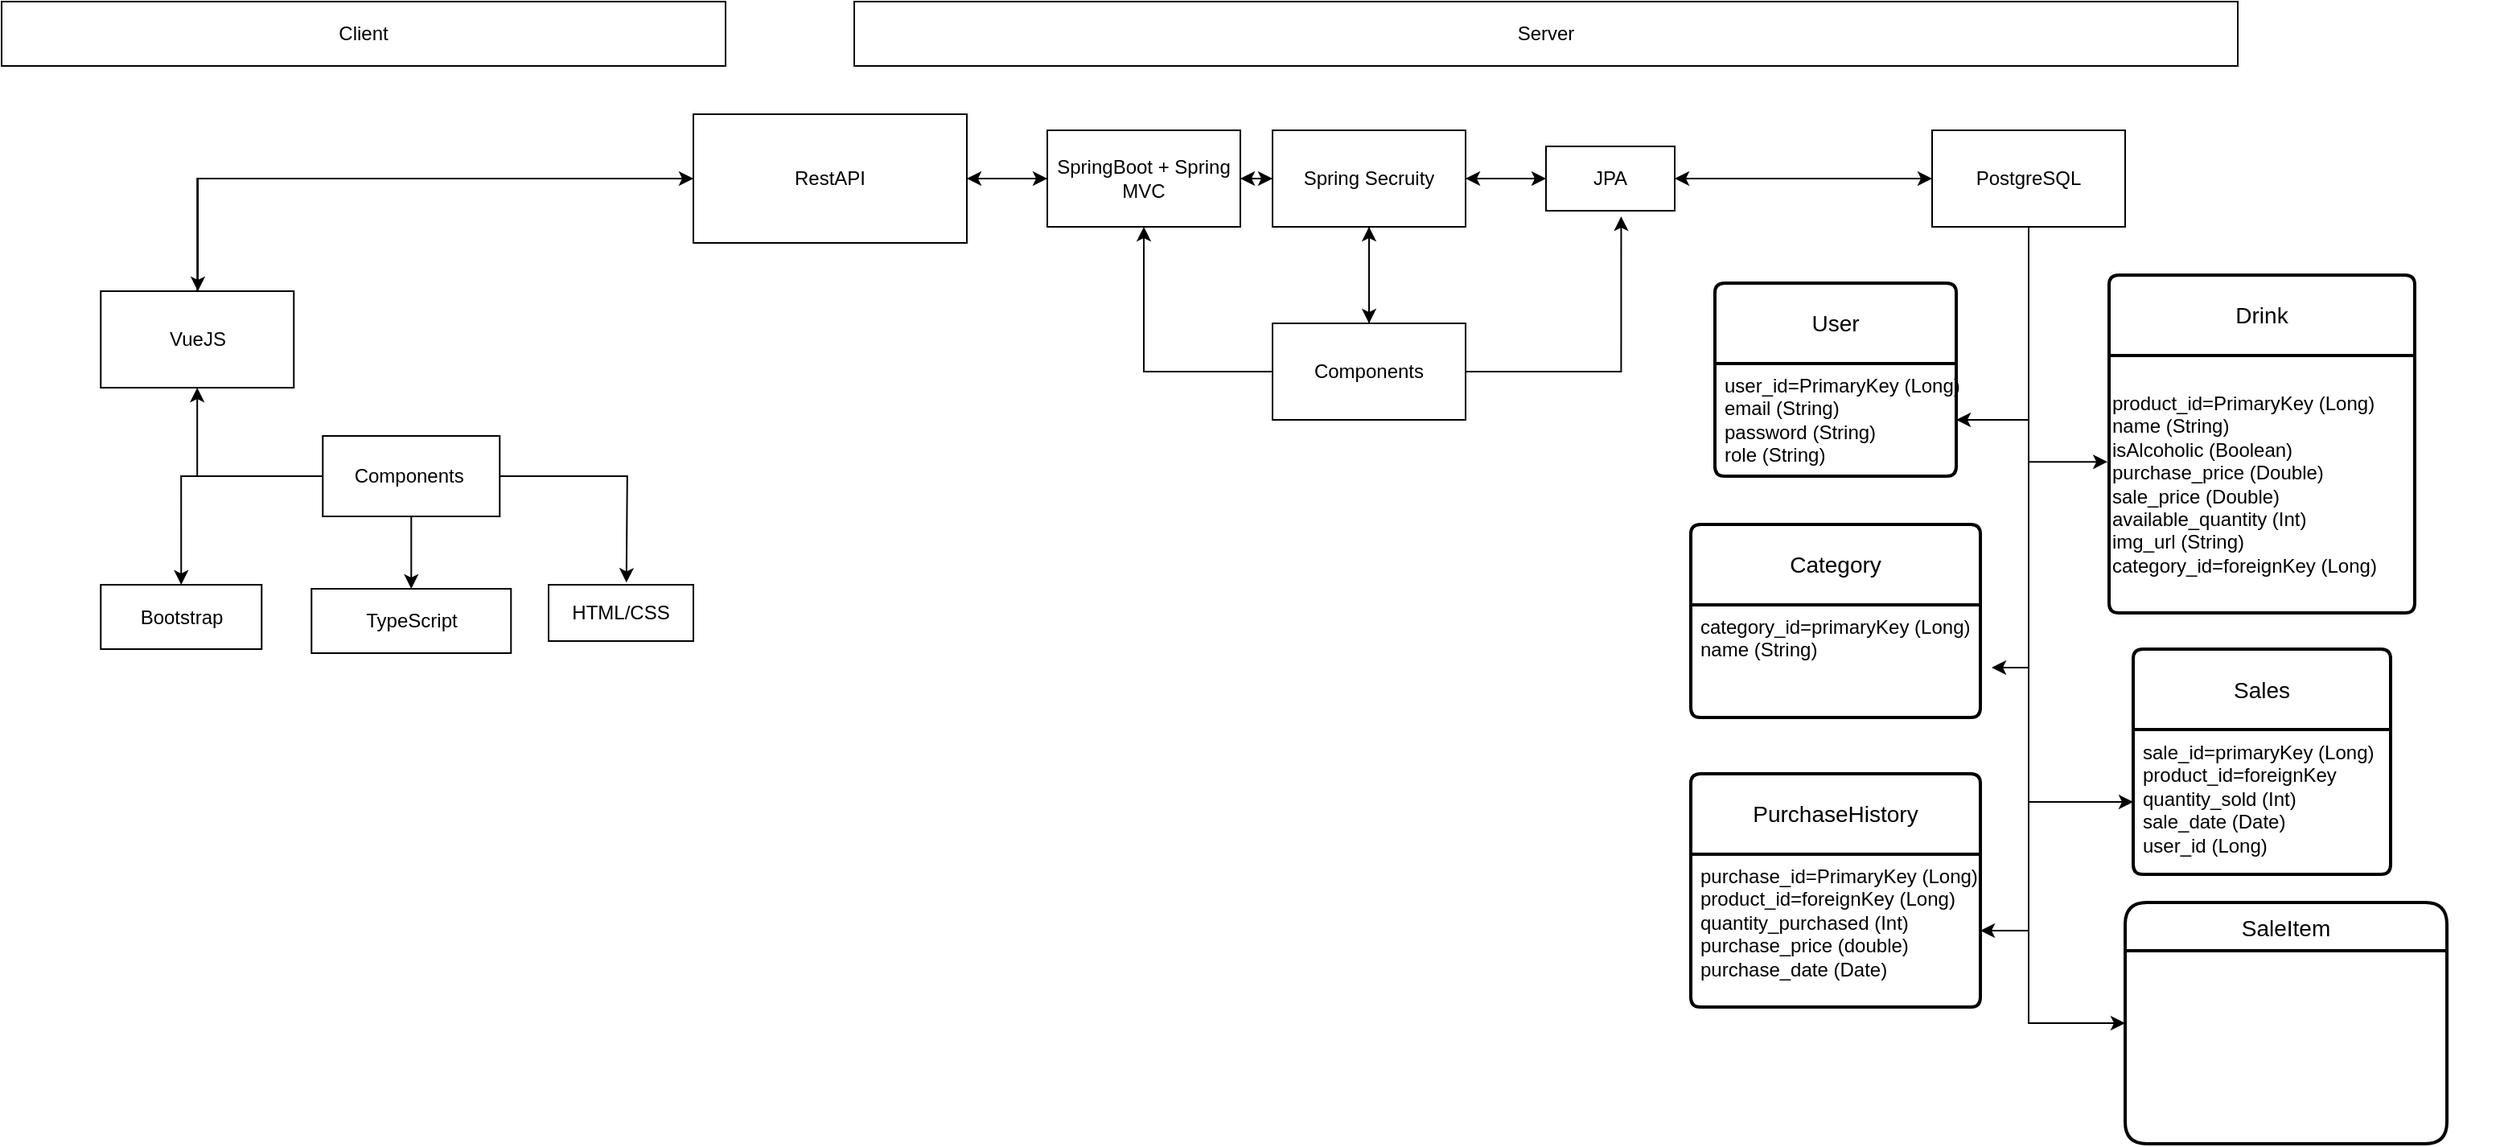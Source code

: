 <mxfile version="20.5.3" type="embed"><diagram name="Seite-1" id="TQNiA3lFw16Ix_GrtYa4"><mxGraphModel dx="2773" dy="706" grid="1" gridSize="10" guides="1" tooltips="1" connect="1" arrows="1" fold="1" page="1" pageScale="1" pageWidth="827" pageHeight="1169" math="0" shadow="0"><root><mxCell id="0"/><mxCell id="1" parent="0"/><mxCell id="8caW-aM3lj9bGC5bDLN5-4" value="Drink" style="swimlane;childLayout=stackLayout;horizontal=1;startSize=50;horizontalStack=0;rounded=1;fontSize=14;fontStyle=0;strokeWidth=2;resizeParent=0;resizeLast=1;shadow=0;dashed=0;align=center;arcSize=4;whiteSpace=wrap;html=1;" parent="1" vertex="1"><mxGeometry x="540" y="230" width="190" height="210" as="geometry"/></mxCell><mxCell id="8caW-aM3lj9bGC5bDLN5-40" value="&lt;div style=&quot;&quot;&gt;product_id=PrimaryKey (Long)&lt;span style=&quot;background-color: initial; white-space-collapse: preserve;&quot;&gt;&#9;&lt;/span&gt;&lt;span style=&quot;background-color: initial; white-space-collapse: preserve;&quot;&gt;&#9;&lt;/span&gt;&lt;span style=&quot;background-color: initial; white-space-collapse: preserve;&quot;&gt;&#9;&lt;/span&gt;&lt;/div&gt;&lt;div style=&quot;&quot;&gt;&lt;span style=&quot;background-color: initial;&quot;&gt;name (String)&lt;/span&gt;&lt;/div&gt;&lt;div style=&quot;&quot;&gt;&lt;span style=&quot;background-color: initial;&quot;&gt;isAlcoholic (Boolean)&lt;/span&gt;&lt;br&gt;&lt;/div&gt;&lt;div style=&quot;&quot;&gt;&lt;span style=&quot;background-color: initial;&quot;&gt;purchase_price (Double)&lt;/span&gt;&lt;/div&gt;&lt;div style=&quot;&quot;&gt;&lt;span style=&quot;background-color: initial;&quot;&gt;sale_price (Double)&lt;/span&gt;&lt;/div&gt;&lt;div style=&quot;&quot;&gt;&lt;span style=&quot;background-color: initial;&quot;&gt;available_quantity (Int)&lt;/span&gt;&lt;/div&gt;&lt;div style=&quot;&quot;&gt;&lt;span style=&quot;background-color: initial;&quot;&gt;img_url (String)&lt;/span&gt;&lt;/div&gt;&lt;div style=&quot;&quot;&gt;category_id=foreignKey (Long)&lt;/div&gt;" style="text;html=1;align=left;verticalAlign=middle;resizable=0;points=[];autosize=1;strokeColor=none;fillColor=none;" parent="8caW-aM3lj9bGC5bDLN5-4" vertex="1"><mxGeometry y="50" width="190" height="160" as="geometry"/></mxCell><mxCell id="8caW-aM3lj9bGC5bDLN5-43" value="User" style="swimlane;childLayout=stackLayout;horizontal=1;startSize=50;horizontalStack=0;rounded=1;fontSize=14;fontStyle=0;strokeWidth=2;resizeParent=0;resizeLast=1;shadow=0;dashed=0;align=center;arcSize=4;whiteSpace=wrap;html=1;" parent="1" vertex="1"><mxGeometry x="295" y="235" width="150" height="120" as="geometry"/></mxCell><mxCell id="8caW-aM3lj9bGC5bDLN5-44" value="user_id=PrimaryKey (Long)&lt;br&gt;email (String)&lt;br&gt;password (String)&lt;br&gt;role (String)" style="align=left;strokeColor=none;fillColor=none;spacingLeft=4;fontSize=12;verticalAlign=top;resizable=0;rotatable=0;part=1;html=1;" parent="8caW-aM3lj9bGC5bDLN5-43" vertex="1"><mxGeometry y="50" width="150" height="70" as="geometry"/></mxCell><mxCell id="8caW-aM3lj9bGC5bDLN5-46" value="Client" style="rounded=0;whiteSpace=wrap;html=1;" parent="1" vertex="1"><mxGeometry x="-770" y="60" width="450" height="40" as="geometry"/></mxCell><mxCell id="8caW-aM3lj9bGC5bDLN5-47" value="Server" style="rounded=0;whiteSpace=wrap;html=1;" parent="1" vertex="1"><mxGeometry x="-240" y="60" width="860" height="40" as="geometry"/></mxCell><mxCell id="8caW-aM3lj9bGC5bDLN5-69" style="edgeStyle=orthogonalEdgeStyle;rounded=0;orthogonalLoop=1;jettySize=auto;html=1;entryX=0;entryY=0.5;entryDx=0;entryDy=0;" parent="1" source="8caW-aM3lj9bGC5bDLN5-48" target="8caW-aM3lj9bGC5bDLN5-68" edge="1"><mxGeometry relative="1" as="geometry"/></mxCell><mxCell id="8" style="edgeStyle=orthogonalEdgeStyle;rounded=0;orthogonalLoop=1;jettySize=auto;html=1;" edge="1" parent="1" source="8caW-aM3lj9bGC5bDLN5-48" target="6"><mxGeometry relative="1" as="geometry"><Array as="points"><mxPoint x="-648" y="170"/></Array></mxGeometry></mxCell><mxCell id="8caW-aM3lj9bGC5bDLN5-48" value="RestAPI" style="rounded=0;whiteSpace=wrap;html=1;" parent="1" vertex="1"><mxGeometry x="-340" y="130" width="170" height="80" as="geometry"/></mxCell><mxCell id="8caW-aM3lj9bGC5bDLN5-54" style="edgeStyle=orthogonalEdgeStyle;rounded=0;orthogonalLoop=1;jettySize=auto;html=1;entryX=0.5;entryY=0;entryDx=0;entryDy=0;" parent="1" source="8caW-aM3lj9bGC5bDLN5-49" target="8caW-aM3lj9bGC5bDLN5-51" edge="1"><mxGeometry relative="1" as="geometry"/></mxCell><mxCell id="8caW-aM3lj9bGC5bDLN5-59" style="edgeStyle=orthogonalEdgeStyle;rounded=0;orthogonalLoop=1;jettySize=auto;html=1;entryX=0.5;entryY=0;entryDx=0;entryDy=0;" parent="1" source="8caW-aM3lj9bGC5bDLN5-49" target="8caW-aM3lj9bGC5bDLN5-52" edge="1"><mxGeometry relative="1" as="geometry"/></mxCell><mxCell id="7" style="edgeStyle=orthogonalEdgeStyle;rounded=0;orthogonalLoop=1;jettySize=auto;html=1;" edge="1" parent="1" source="8caW-aM3lj9bGC5bDLN5-49" target="6"><mxGeometry relative="1" as="geometry"/></mxCell><mxCell id="8caW-aM3lj9bGC5bDLN5-49" value="Components&amp;nbsp;" style="rounded=0;whiteSpace=wrap;html=1;" parent="1" vertex="1"><mxGeometry x="-570.36" y="330" width="110" height="50" as="geometry"/></mxCell><mxCell id="8caW-aM3lj9bGC5bDLN5-51" value="Bootstrap" style="rounded=0;whiteSpace=wrap;html=1;" parent="1" vertex="1"><mxGeometry x="-708.36" y="422.5" width="100" height="40" as="geometry"/></mxCell><mxCell id="8caW-aM3lj9bGC5bDLN5-52" value="TypeScript" style="rounded=0;whiteSpace=wrap;html=1;" parent="1" vertex="1"><mxGeometry x="-577.36" y="425" width="124" height="40" as="geometry"/></mxCell><mxCell id="8caW-aM3lj9bGC5bDLN5-53" value="HTML/CSS" style="rounded=0;whiteSpace=wrap;html=1;" parent="1" vertex="1"><mxGeometry x="-430" y="422.5" width="90" height="35" as="geometry"/></mxCell><mxCell id="8caW-aM3lj9bGC5bDLN5-58" style="edgeStyle=orthogonalEdgeStyle;rounded=0;orthogonalLoop=1;jettySize=auto;html=1;entryX=0.597;entryY=-0.038;entryDx=0;entryDy=0;entryPerimeter=0;" parent="1" source="8caW-aM3lj9bGC5bDLN5-49" edge="1"><mxGeometry relative="1" as="geometry"><mxPoint x="-381.63" y="421.17" as="targetPoint"/></mxGeometry></mxCell><mxCell id="14" style="edgeStyle=orthogonalEdgeStyle;rounded=0;orthogonalLoop=1;jettySize=auto;html=1;" edge="1" parent="1" source="8caW-aM3lj9bGC5bDLN5-60" target="8caW-aM3lj9bGC5bDLN5-81"><mxGeometry relative="1" as="geometry"/></mxCell><mxCell id="23" style="edgeStyle=orthogonalEdgeStyle;rounded=0;orthogonalLoop=1;jettySize=auto;html=1;entryX=-0.005;entryY=0.413;entryDx=0;entryDy=0;entryPerimeter=0;" edge="1" parent="1" source="8caW-aM3lj9bGC5bDLN5-60" target="8caW-aM3lj9bGC5bDLN5-40"><mxGeometry relative="1" as="geometry"/></mxCell><mxCell id="24" style="edgeStyle=orthogonalEdgeStyle;rounded=0;orthogonalLoop=1;jettySize=auto;html=1;entryX=1;entryY=0.5;entryDx=0;entryDy=0;" edge="1" parent="1" source="8caW-aM3lj9bGC5bDLN5-60" target="8caW-aM3lj9bGC5bDLN5-44"><mxGeometry relative="1" as="geometry"/></mxCell><mxCell id="25" style="edgeStyle=orthogonalEdgeStyle;rounded=0;orthogonalLoop=1;jettySize=auto;html=1;entryX=1.039;entryY=0.557;entryDx=0;entryDy=0;entryPerimeter=0;" edge="1" parent="1" source="8caW-aM3lj9bGC5bDLN5-60" target="8caW-aM3lj9bGC5bDLN5-88"><mxGeometry relative="1" as="geometry"><Array as="points"><mxPoint x="490" y="474"/></Array></mxGeometry></mxCell><mxCell id="26" style="edgeStyle=orthogonalEdgeStyle;rounded=0;orthogonalLoop=1;jettySize=auto;html=1;entryX=0;entryY=0.5;entryDx=0;entryDy=0;" edge="1" parent="1" source="8caW-aM3lj9bGC5bDLN5-60" target="8caW-aM3lj9bGC5bDLN5-90"><mxGeometry relative="1" as="geometry"><Array as="points"><mxPoint x="490" y="558"/></Array></mxGeometry></mxCell><mxCell id="27" style="edgeStyle=orthogonalEdgeStyle;rounded=0;orthogonalLoop=1;jettySize=auto;html=1;entryX=0;entryY=0.5;entryDx=0;entryDy=0;" edge="1" parent="1" source="8caW-aM3lj9bGC5bDLN5-60" target="2"><mxGeometry relative="1" as="geometry"/></mxCell><mxCell id="28" style="edgeStyle=orthogonalEdgeStyle;rounded=0;orthogonalLoop=1;jettySize=auto;html=1;entryX=1;entryY=0.5;entryDx=0;entryDy=0;" edge="1" parent="1" source="8caW-aM3lj9bGC5bDLN5-60" target="8caW-aM3lj9bGC5bDLN5-86"><mxGeometry relative="1" as="geometry"/></mxCell><mxCell id="8caW-aM3lj9bGC5bDLN5-60" value="PostgreSQL" style="rounded=0;whiteSpace=wrap;html=1;" parent="1" vertex="1"><mxGeometry x="430" y="140" width="120" height="60" as="geometry"/></mxCell><mxCell id="8caW-aM3lj9bGC5bDLN5-73" value="" style="edgeStyle=orthogonalEdgeStyle;rounded=0;orthogonalLoop=1;jettySize=auto;html=1;startArrow=none;" parent="1" source="8caW-aM3lj9bGC5bDLN5-75" target="8caW-aM3lj9bGC5bDLN5-72" edge="1"><mxGeometry relative="1" as="geometry"/></mxCell><mxCell id="8caW-aM3lj9bGC5bDLN5-82" value="" style="edgeStyle=orthogonalEdgeStyle;rounded=0;orthogonalLoop=1;jettySize=auto;html=1;startArrow=none;" parent="1" source="8caW-aM3lj9bGC5bDLN5-75" target="8caW-aM3lj9bGC5bDLN5-81" edge="1"><mxGeometry relative="1" as="geometry"/></mxCell><mxCell id="10" style="edgeStyle=orthogonalEdgeStyle;rounded=0;orthogonalLoop=1;jettySize=auto;html=1;entryX=1;entryY=0.5;entryDx=0;entryDy=0;" edge="1" parent="1" source="8caW-aM3lj9bGC5bDLN5-68" target="8caW-aM3lj9bGC5bDLN5-48"><mxGeometry relative="1" as="geometry"/></mxCell><mxCell id="13" style="edgeStyle=orthogonalEdgeStyle;rounded=0;orthogonalLoop=1;jettySize=auto;html=1;" edge="1" parent="1" source="8caW-aM3lj9bGC5bDLN5-68" target="8caW-aM3lj9bGC5bDLN5-75"><mxGeometry relative="1" as="geometry"/></mxCell><mxCell id="8caW-aM3lj9bGC5bDLN5-68" value="SpringBoot + Spring MVC" style="rounded=0;whiteSpace=wrap;html=1;" parent="1" vertex="1"><mxGeometry x="-120" y="140" width="120" height="60" as="geometry"/></mxCell><mxCell id="8caW-aM3lj9bGC5bDLN5-76" value="" style="edgeStyle=orthogonalEdgeStyle;rounded=0;orthogonalLoop=1;jettySize=auto;html=1;" parent="1" source="8caW-aM3lj9bGC5bDLN5-72" target="8caW-aM3lj9bGC5bDLN5-75" edge="1"><mxGeometry relative="1" as="geometry"/></mxCell><mxCell id="8caW-aM3lj9bGC5bDLN5-77" style="edgeStyle=orthogonalEdgeStyle;rounded=0;orthogonalLoop=1;jettySize=auto;html=1;entryX=0.5;entryY=1;entryDx=0;entryDy=0;" parent="1" source="8caW-aM3lj9bGC5bDLN5-72" target="8caW-aM3lj9bGC5bDLN5-68" edge="1"><mxGeometry relative="1" as="geometry"/></mxCell><mxCell id="8caW-aM3lj9bGC5bDLN5-72" value="Components" style="rounded=0;whiteSpace=wrap;html=1;" parent="1" vertex="1"><mxGeometry x="20" y="260" width="120" height="60" as="geometry"/></mxCell><mxCell id="8caW-aM3lj9bGC5bDLN5-83" style="edgeStyle=orthogonalEdgeStyle;rounded=0;orthogonalLoop=1;jettySize=auto;html=1;" parent="1" source="8caW-aM3lj9bGC5bDLN5-81" target="8caW-aM3lj9bGC5bDLN5-60" edge="1"><mxGeometry relative="1" as="geometry"/></mxCell><mxCell id="11" style="edgeStyle=orthogonalEdgeStyle;rounded=0;orthogonalLoop=1;jettySize=auto;html=1;" edge="1" parent="1" source="8caW-aM3lj9bGC5bDLN5-81" target="8caW-aM3lj9bGC5bDLN5-75"><mxGeometry relative="1" as="geometry"/></mxCell><mxCell id="8caW-aM3lj9bGC5bDLN5-81" value="JPA" style="whiteSpace=wrap;html=1;rounded=0;" parent="1" vertex="1"><mxGeometry x="190" y="150" width="80" height="40" as="geometry"/></mxCell><mxCell id="8caW-aM3lj9bGC5bDLN5-84" style="edgeStyle=orthogonalEdgeStyle;rounded=0;orthogonalLoop=1;jettySize=auto;html=1;entryX=0.584;entryY=1.089;entryDx=0;entryDy=0;entryPerimeter=0;" parent="1" source="8caW-aM3lj9bGC5bDLN5-72" target="8caW-aM3lj9bGC5bDLN5-81" edge="1"><mxGeometry relative="1" as="geometry"/></mxCell><mxCell id="8caW-aM3lj9bGC5bDLN5-85" value="PurchaseHistory" style="swimlane;childLayout=stackLayout;horizontal=1;startSize=50;horizontalStack=0;rounded=1;fontSize=14;fontStyle=0;strokeWidth=2;resizeParent=0;resizeLast=1;shadow=0;dashed=0;align=center;arcSize=4;whiteSpace=wrap;html=1;" parent="1" vertex="1"><mxGeometry x="280" y="540" width="180" height="145" as="geometry"/></mxCell><mxCell id="8caW-aM3lj9bGC5bDLN5-86" value="purchase_id=PrimaryKey (Long)&lt;br&gt;product_id=foreignKey (Long)&lt;br&gt;quantity_purchased (Int)&lt;br&gt;purchase_price (double)&lt;br&gt;purchase_date (Date)" style="align=left;strokeColor=none;fillColor=none;spacingLeft=4;fontSize=12;verticalAlign=top;resizable=0;rotatable=0;part=1;html=1;" parent="8caW-aM3lj9bGC5bDLN5-85" vertex="1"><mxGeometry y="50" width="180" height="95" as="geometry"/></mxCell><mxCell id="8caW-aM3lj9bGC5bDLN5-87" value="Category" style="swimlane;childLayout=stackLayout;horizontal=1;startSize=50;horizontalStack=0;rounded=1;fontSize=14;fontStyle=0;strokeWidth=2;resizeParent=0;resizeLast=1;shadow=0;dashed=0;align=center;arcSize=4;whiteSpace=wrap;html=1;" parent="1" vertex="1"><mxGeometry x="280" y="385" width="180" height="120" as="geometry"/></mxCell><mxCell id="8caW-aM3lj9bGC5bDLN5-88" value="category_id=primaryKey (Long)&lt;br&gt;name (String)" style="align=left;strokeColor=none;fillColor=none;spacingLeft=4;fontSize=12;verticalAlign=top;resizable=0;rotatable=0;part=1;html=1;" parent="8caW-aM3lj9bGC5bDLN5-87" vertex="1"><mxGeometry y="50" width="180" height="70" as="geometry"/></mxCell><mxCell id="8caW-aM3lj9bGC5bDLN5-89" value="Sales" style="swimlane;childLayout=stackLayout;horizontal=1;startSize=50;horizontalStack=0;rounded=1;fontSize=14;fontStyle=0;strokeWidth=2;resizeParent=0;resizeLast=1;shadow=0;dashed=0;align=center;arcSize=4;whiteSpace=wrap;html=1;" parent="1" vertex="1"><mxGeometry x="555" y="462.5" width="160" height="140" as="geometry"/></mxCell><mxCell id="8caW-aM3lj9bGC5bDLN5-90" value="sale_id=primaryKey (Long)&lt;br&gt;product_id=foreignKey&lt;br&gt;quantity_sold (Int)&lt;br&gt;sale_date (Date)&lt;br&gt;user_id (Long)" style="align=left;strokeColor=none;fillColor=none;spacingLeft=4;fontSize=12;verticalAlign=top;resizable=0;rotatable=0;part=1;html=1;" parent="8caW-aM3lj9bGC5bDLN5-89" vertex="1"><mxGeometry y="50" width="160" height="90" as="geometry"/></mxCell><mxCell id="2" value="SaleItem" style="swimlane;childLayout=stackLayout;horizontal=1;startSize=30;horizontalStack=0;rounded=1;fontSize=14;fontStyle=0;strokeWidth=2;resizeParent=0;resizeLast=1;shadow=0;dashed=0;align=center;" vertex="1" parent="1"><mxGeometry x="550" y="620" width="200" height="150" as="geometry"/></mxCell><mxCell id="4" value="" style="edgeStyle=orthogonalEdgeStyle;rounded=0;orthogonalLoop=1;jettySize=auto;html=1;endArrow=none;" edge="1" parent="1" source="8caW-aM3lj9bGC5bDLN5-68" target="8caW-aM3lj9bGC5bDLN5-75"><mxGeometry relative="1" as="geometry"><mxPoint y="170" as="sourcePoint"/><mxPoint x="150" y="170" as="targetPoint"/></mxGeometry></mxCell><mxCell id="12" style="edgeStyle=orthogonalEdgeStyle;rounded=0;orthogonalLoop=1;jettySize=auto;html=1;" edge="1" parent="1" source="8caW-aM3lj9bGC5bDLN5-75" target="8caW-aM3lj9bGC5bDLN5-68"><mxGeometry relative="1" as="geometry"/></mxCell><mxCell id="8caW-aM3lj9bGC5bDLN5-75" value="Spring Secruity" style="whiteSpace=wrap;html=1;rounded=0;" parent="1" vertex="1"><mxGeometry x="20" y="140" width="120" height="60" as="geometry"/></mxCell><mxCell id="5" value="" style="edgeStyle=orthogonalEdgeStyle;rounded=0;orthogonalLoop=1;jettySize=auto;html=1;endArrow=none;" edge="1" parent="1" source="8caW-aM3lj9bGC5bDLN5-68" target="8caW-aM3lj9bGC5bDLN5-75"><mxGeometry relative="1" as="geometry"><mxPoint y="170" as="sourcePoint"/><mxPoint x="80" y="260" as="targetPoint"/></mxGeometry></mxCell><mxCell id="9" style="edgeStyle=orthogonalEdgeStyle;rounded=0;orthogonalLoop=1;jettySize=auto;html=1;" edge="1" parent="1" source="6" target="8caW-aM3lj9bGC5bDLN5-48"><mxGeometry relative="1" as="geometry"><Array as="points"><mxPoint x="-648" y="170"/></Array></mxGeometry></mxCell><mxCell id="6" value="VueJS" style="rounded=0;whiteSpace=wrap;html=1;" vertex="1" parent="1"><mxGeometry x="-708.36" y="240" width="120" height="60" as="geometry"/></mxCell></root></mxGraphModel></diagram></mxfile>